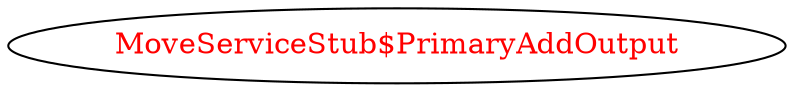 digraph dependencyGraph {
 concentrate=true;
 ranksep="2.0";
 rankdir="LR"; 
 splines="ortho";
"MoveServiceStub$PrimaryAddOutput" [fontcolor="red"];
}